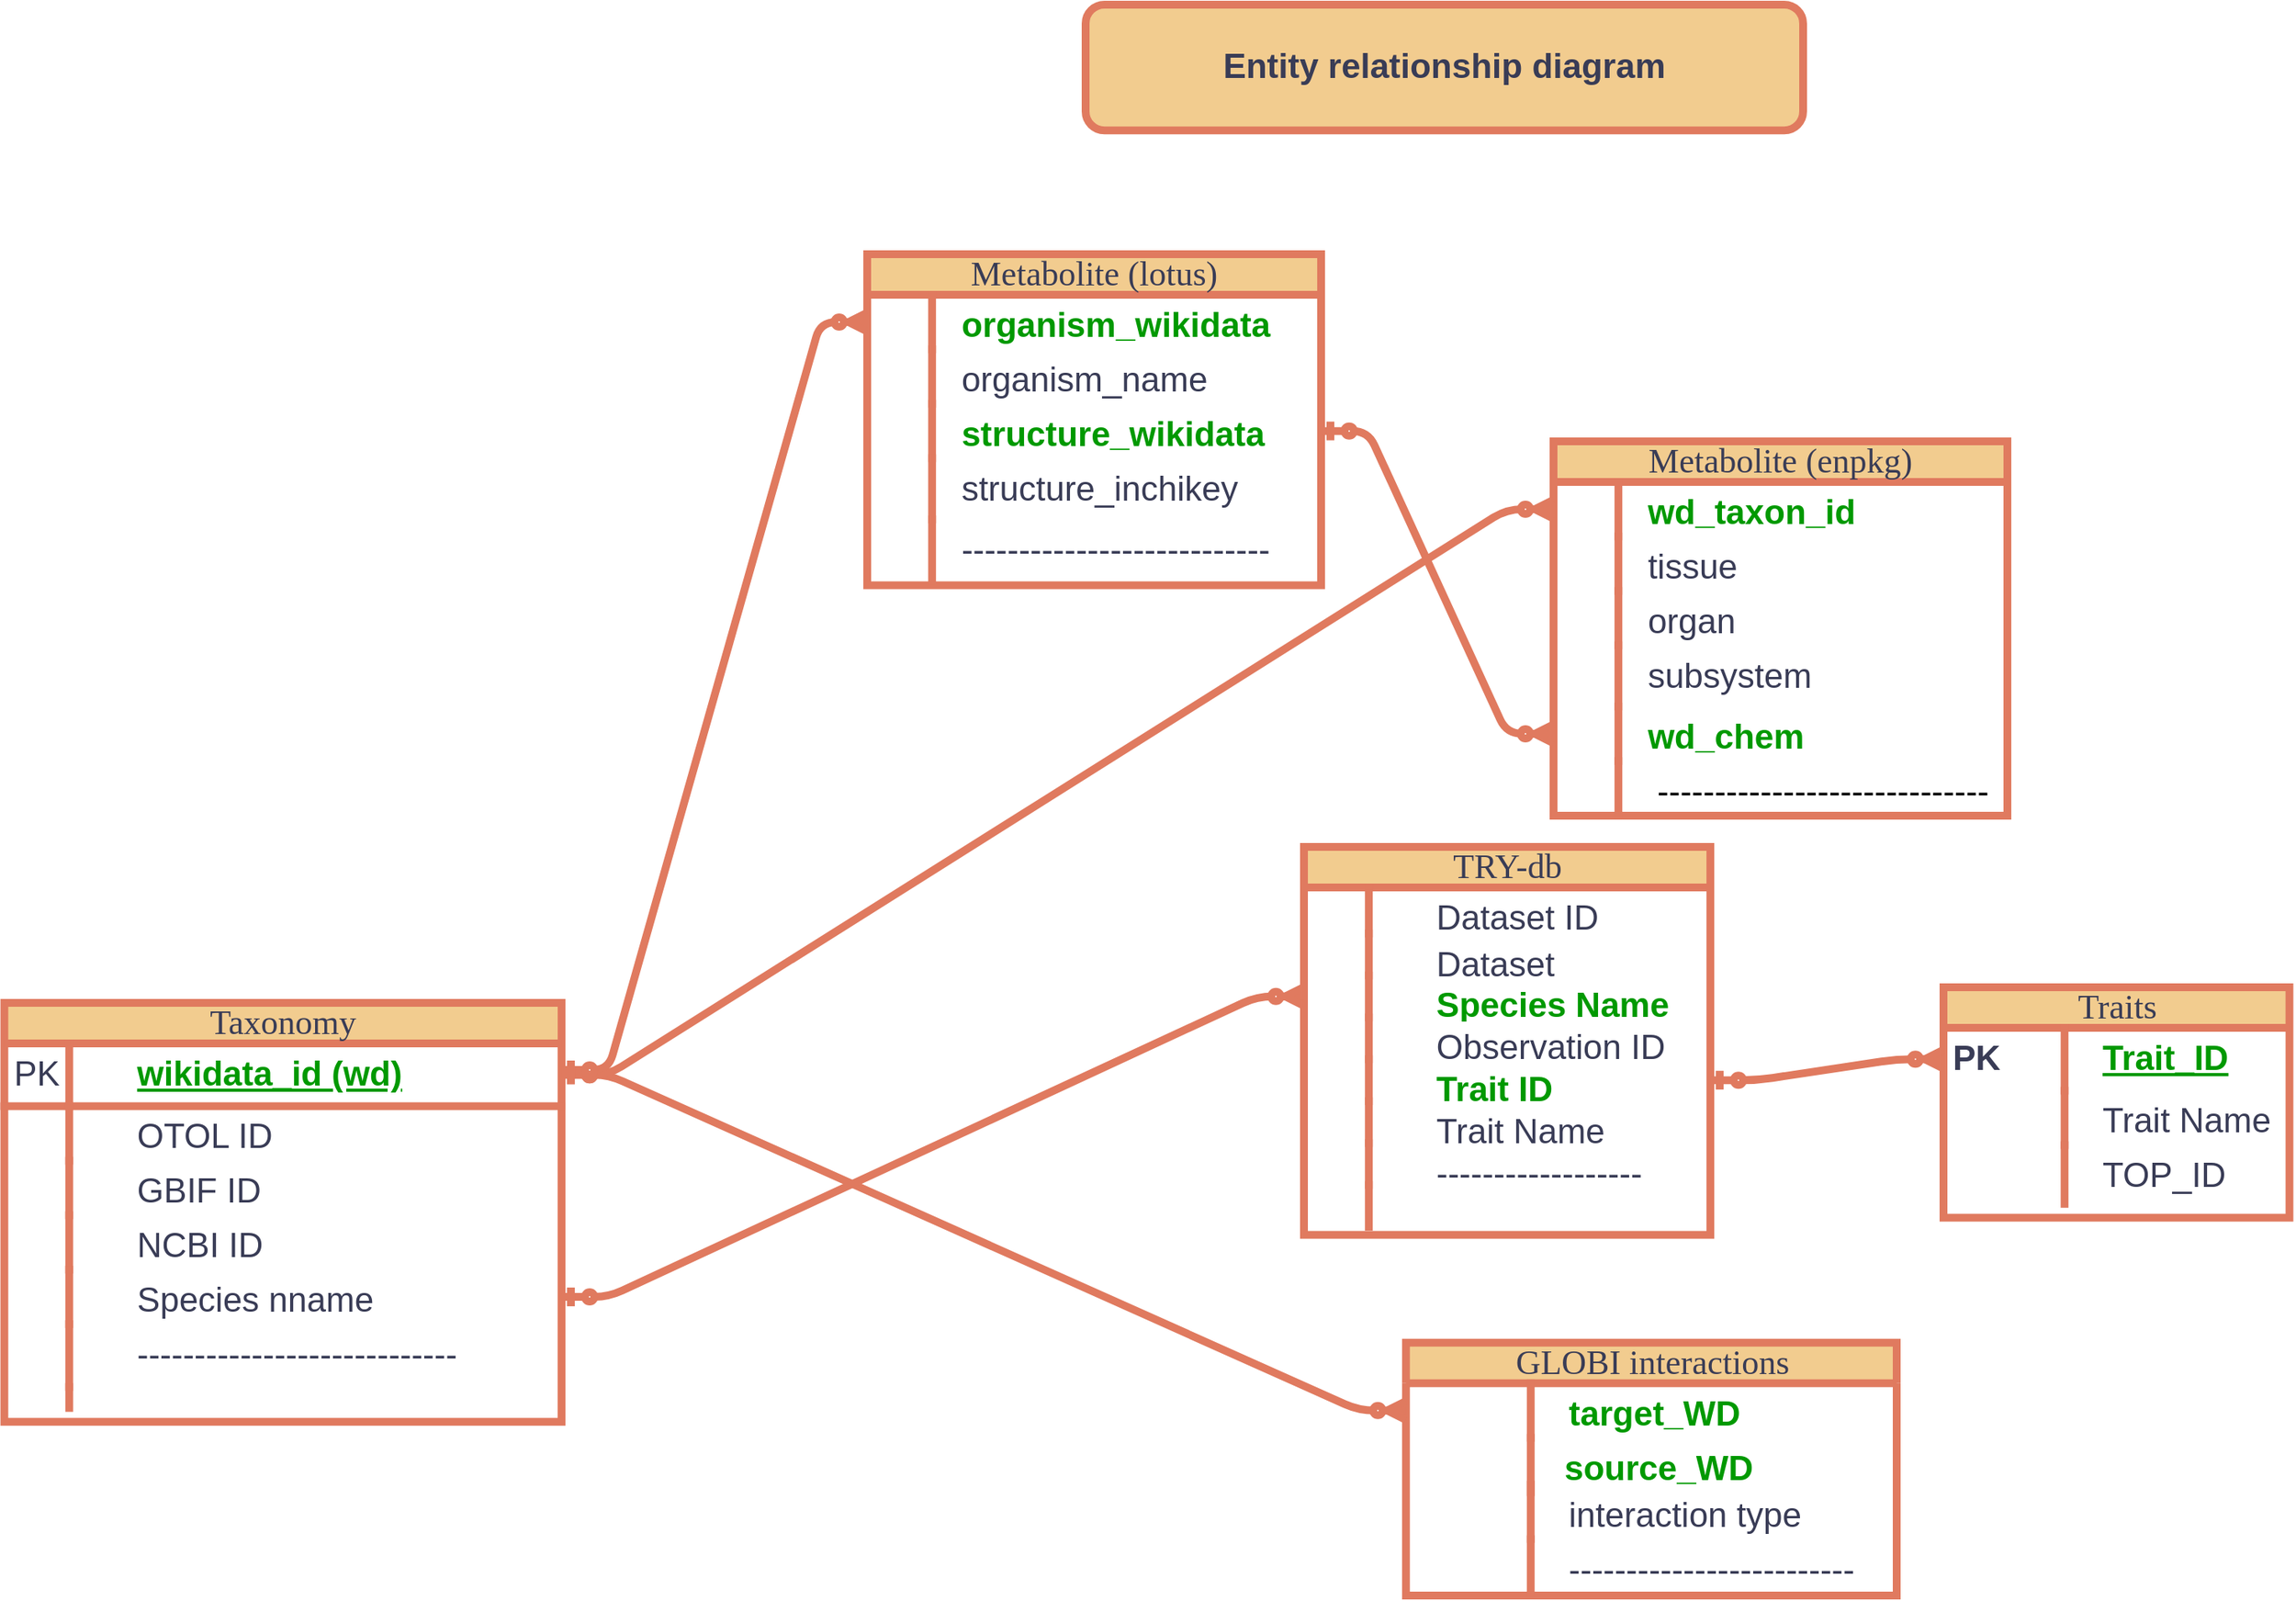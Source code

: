 <mxfile version="24.6.2" type="device">
  <diagram name="Page-1" id="e56a1550-8fbb-45ad-956c-1786394a9013">
    <mxGraphModel dx="3014" dy="1842" grid="1" gridSize="10" guides="1" tooltips="1" connect="1" arrows="1" fold="1" page="1" pageScale="1" pageWidth="1100" pageHeight="850" background="none" math="0" shadow="0">
      <root>
        <mxCell id="0" />
        <mxCell id="1" parent="0" />
        <mxCell id="2e49270ec7c68f3f-8" value="Metabolite (enpkg)" style="swimlane;html=1;fontStyle=0;childLayout=stackLayout;horizontal=1;startSize=26;fillColor=#F2CC8F;horizontalStack=0;resizeParent=1;resizeLast=0;collapsible=1;marginBottom=0;swimlaneFillColor=#ffffff;align=center;rounded=0;shadow=0;comic=0;labelBackgroundColor=none;strokeWidth=5;fontFamily=Verdana;fontSize=22;swimlaneLine=1;strokeColor=#E07A5F;fontColor=#393C56;" parent="1" vertex="1">
          <mxGeometry x="420" y="10" width="290.97" height="240" as="geometry" />
        </mxCell>
        <mxCell id="2e49270ec7c68f3f-15" value="&lt;b&gt;&amp;nbsp; &amp;nbsp; wd_taxon_id&lt;/b&gt;" style="shape=partialRectangle;top=0;left=0;right=0;bottom=0;html=1;align=left;verticalAlign=top;fillColor=none;spacingLeft=34;spacingRight=4;whiteSpace=wrap;overflow=hidden;rotatable=0;points=[[0,0.5],[1,0.5]];portConstraint=eastwest;dropTarget=0;fontSize=22;fontColor=#009900;labelBackgroundColor=none;strokeColor=#E07A5F;strokeWidth=5;" parent="2e49270ec7c68f3f-8" vertex="1">
          <mxGeometry y="26" width="290.97" height="34.925" as="geometry" />
        </mxCell>
        <mxCell id="2e49270ec7c68f3f-16" value="" style="shape=partialRectangle;top=0;left=0;bottom=0;html=1;fillColor=none;align=left;verticalAlign=top;spacingLeft=4;spacingRight=4;whiteSpace=wrap;overflow=hidden;rotatable=0;points=[];portConstraint=eastwest;part=1;fontSize=22;labelBackgroundColor=none;strokeColor=#E07A5F;fontColor=#393C56;strokeWidth=5;" parent="2e49270ec7c68f3f-15" vertex="1" connectable="0">
          <mxGeometry width="41.587" height="34.925" as="geometry" />
        </mxCell>
        <mxCell id="2e49270ec7c68f3f-11" value="&lt;div style=&quot;font-size: 22px;&quot;&gt;&amp;nbsp; &amp;nbsp; tissue&lt;/div&gt;" style="shape=partialRectangle;top=0;left=0;right=0;bottom=0;html=1;align=left;verticalAlign=top;fillColor=none;spacingLeft=34;spacingRight=4;whiteSpace=wrap;overflow=hidden;rotatable=0;points=[[0,0.5],[1,0.5]];portConstraint=eastwest;dropTarget=0;fontSize=22;labelBackgroundColor=none;strokeColor=#E07A5F;fontColor=#393C56;strokeWidth=5;" parent="2e49270ec7c68f3f-8" vertex="1">
          <mxGeometry y="60.925" width="290.97" height="34.925" as="geometry" />
        </mxCell>
        <mxCell id="2e49270ec7c68f3f-12" value="" style="shape=partialRectangle;top=0;left=0;bottom=0;html=1;fillColor=none;align=left;verticalAlign=top;spacingLeft=4;spacingRight=4;whiteSpace=wrap;overflow=hidden;rotatable=0;points=[];portConstraint=eastwest;part=1;fontSize=22;labelBackgroundColor=none;strokeColor=#E07A5F;fontColor=#393C56;strokeWidth=5;" parent="2e49270ec7c68f3f-11" vertex="1" connectable="0">
          <mxGeometry width="41.587" height="34.925" as="geometry" />
        </mxCell>
        <mxCell id="J6faeJmi4geUwKBB4xE--3" value="&amp;nbsp; &amp;nbsp; organ" style="shape=partialRectangle;top=0;left=0;right=0;bottom=0;html=1;align=left;verticalAlign=top;fillColor=none;spacingLeft=34;spacingRight=4;whiteSpace=wrap;overflow=hidden;rotatable=0;points=[[0,0.5],[1,0.5]];portConstraint=eastwest;dropTarget=0;fontSize=22;labelBackgroundColor=none;strokeColor=#E07A5F;fontColor=#393C56;strokeWidth=5;" parent="2e49270ec7c68f3f-8" vertex="1">
          <mxGeometry y="95.851" width="290.97" height="34.925" as="geometry" />
        </mxCell>
        <mxCell id="J6faeJmi4geUwKBB4xE--4" value="" style="shape=partialRectangle;top=0;left=0;bottom=0;html=1;fillColor=none;align=left;verticalAlign=top;spacingLeft=4;spacingRight=4;whiteSpace=wrap;overflow=hidden;rotatable=0;points=[];portConstraint=eastwest;part=1;fontSize=22;labelBackgroundColor=none;strokeColor=#E07A5F;fontColor=#393C56;strokeWidth=5;" parent="J6faeJmi4geUwKBB4xE--3" vertex="1" connectable="0">
          <mxGeometry width="41.587" height="34.925" as="geometry" />
        </mxCell>
        <mxCell id="2e49270ec7c68f3f-17" value="&amp;nbsp; &amp;nbsp; subsystem" style="shape=partialRectangle;top=0;left=0;right=0;bottom=0;html=1;align=left;verticalAlign=top;fillColor=none;spacingLeft=34;spacingRight=4;whiteSpace=wrap;overflow=hidden;rotatable=0;points=[[0,0.5],[1,0.5]];portConstraint=eastwest;dropTarget=0;fontSize=22;labelBackgroundColor=none;strokeColor=#E07A5F;fontColor=#393C56;strokeWidth=5;" parent="2e49270ec7c68f3f-8" vertex="1">
          <mxGeometry y="130.776" width="290.97" height="39.22" as="geometry" />
        </mxCell>
        <mxCell id="2e49270ec7c68f3f-18" value="" style="shape=partialRectangle;top=0;left=0;bottom=0;html=1;fillColor=none;align=left;verticalAlign=top;spacingLeft=4;spacingRight=4;whiteSpace=wrap;overflow=hidden;rotatable=0;points=[];portConstraint=eastwest;part=1;fontSize=22;labelBackgroundColor=none;strokeColor=#E07A5F;fontColor=#393C56;strokeWidth=5;" parent="2e49270ec7c68f3f-17" vertex="1" connectable="0">
          <mxGeometry width="41.587" height="39.22" as="geometry" />
        </mxCell>
        <mxCell id="7dVmpyyjlPbAFe6wyNoj-13" value="&lt;b&gt;&amp;nbsp; &amp;nbsp; wd_chem&lt;/b&gt;" style="shape=partialRectangle;top=0;left=0;right=0;bottom=0;html=1;align=left;verticalAlign=top;fillColor=none;spacingLeft=34;spacingRight=4;whiteSpace=wrap;overflow=hidden;rotatable=0;points=[[0,0.5],[1,0.5]];portConstraint=eastwest;dropTarget=0;fontSize=22;fontColor=#009900;labelBackgroundColor=none;strokeColor=#E07A5F;strokeWidth=5;" vertex="1" parent="2e49270ec7c68f3f-8">
          <mxGeometry y="169.996" width="290.97" height="34.925" as="geometry" />
        </mxCell>
        <mxCell id="7dVmpyyjlPbAFe6wyNoj-14" value="" style="shape=partialRectangle;top=0;left=0;bottom=0;html=1;fillColor=none;align=left;verticalAlign=top;spacingLeft=4;spacingRight=4;whiteSpace=wrap;overflow=hidden;rotatable=0;points=[];portConstraint=eastwest;part=1;fontSize=22;labelBackgroundColor=none;strokeColor=#E07A5F;fontColor=#393C56;strokeWidth=5;" vertex="1" connectable="0" parent="7dVmpyyjlPbAFe6wyNoj-13">
          <mxGeometry width="41.587" height="34.925" as="geometry" />
        </mxCell>
        <mxCell id="7dVmpyyjlPbAFe6wyNoj-15" value="&lt;font color=&quot;#000000&quot;&gt;&amp;nbsp; &amp;nbsp; &amp;nbsp;-----------------------------&lt;/font&gt;" style="shape=partialRectangle;top=0;left=0;right=0;bottom=0;html=1;align=left;verticalAlign=top;fillColor=none;spacingLeft=34;spacingRight=4;whiteSpace=wrap;overflow=hidden;rotatable=0;points=[[0,0.5],[1,0.5]];portConstraint=eastwest;dropTarget=0;fontSize=22;fontColor=#009900;labelBackgroundColor=none;strokeColor=#E07A5F;strokeWidth=5;" vertex="1" parent="2e49270ec7c68f3f-8">
          <mxGeometry y="204.921" width="290.97" height="34.925" as="geometry" />
        </mxCell>
        <mxCell id="7dVmpyyjlPbAFe6wyNoj-16" value="" style="shape=partialRectangle;top=0;left=0;bottom=0;html=1;fillColor=none;align=left;verticalAlign=top;spacingLeft=4;spacingRight=4;whiteSpace=wrap;overflow=hidden;rotatable=0;points=[];portConstraint=eastwest;part=1;fontSize=22;labelBackgroundColor=none;strokeColor=#E07A5F;fontColor=#393C56;strokeWidth=5;" vertex="1" connectable="0" parent="7dVmpyyjlPbAFe6wyNoj-15">
          <mxGeometry width="41.587" height="34.925" as="geometry" />
        </mxCell>
        <mxCell id="2e49270ec7c68f3f-30" value="TRY-db" style="swimlane;html=1;fontStyle=0;childLayout=stackLayout;horizontal=1;startSize=26;fillColor=#F2CC8F;horizontalStack=0;resizeParent=1;resizeLast=0;collapsible=1;marginBottom=0;swimlaneFillColor=#ffffff;align=center;rounded=0;shadow=0;comic=0;labelBackgroundColor=none;strokeWidth=5;fontFamily=Verdana;fontSize=22;strokeColor=#E07A5F;fontColor=#393C56;" parent="1" vertex="1">
          <mxGeometry x="260.0" y="270" width="260.55" height="248.81" as="geometry" />
        </mxCell>
        <mxCell id="2e49270ec7c68f3f-37" value="&lt;span style=&quot;white-space: pre;&quot;&gt;&#x9;&lt;/span&gt;Dataset ID&lt;span style=&quot;white-space: pre;&quot;&gt;&#x9;&lt;/span&gt;" style="shape=partialRectangle;top=0;left=0;right=0;bottom=0;html=1;align=left;verticalAlign=top;fillColor=none;spacingLeft=34;spacingRight=4;whiteSpace=wrap;overflow=hidden;rotatable=0;points=[[0,0.5],[1,0.5]];portConstraint=eastwest;dropTarget=0;fontSize=22;labelBackgroundColor=none;strokeColor=#E07A5F;fontColor=#393C56;strokeWidth=5;" parent="2e49270ec7c68f3f-30" vertex="1">
          <mxGeometry y="26" width="260.55" height="29.552" as="geometry" />
        </mxCell>
        <mxCell id="2e49270ec7c68f3f-38" value="" style="shape=partialRectangle;top=0;left=0;bottom=0;html=1;fillColor=none;align=left;verticalAlign=top;spacingLeft=4;spacingRight=4;whiteSpace=wrap;overflow=hidden;rotatable=0;points=[];portConstraint=eastwest;part=1;fontSize=22;labelBackgroundColor=none;strokeColor=#E07A5F;fontColor=#393C56;strokeWidth=5;" parent="2e49270ec7c68f3f-37" vertex="1" connectable="0">
          <mxGeometry width="41.587" height="29.552" as="geometry" />
        </mxCell>
        <mxCell id="J6faeJmi4geUwKBB4xE--9" value="&lt;span style=&quot;white-space: pre;&quot;&gt;&#x9;&lt;/span&gt;Dataset" style="shape=partialRectangle;top=0;left=0;right=0;bottom=0;html=1;align=left;verticalAlign=top;fillColor=none;spacingLeft=34;spacingRight=4;whiteSpace=wrap;overflow=hidden;rotatable=0;points=[[0,0.5],[1,0.5]];portConstraint=eastwest;dropTarget=0;fontSize=22;labelBackgroundColor=none;strokeColor=#E07A5F;fontColor=#393C56;strokeWidth=5;" parent="2e49270ec7c68f3f-30" vertex="1">
          <mxGeometry y="55.552" width="260.55" height="26.866" as="geometry" />
        </mxCell>
        <mxCell id="J6faeJmi4geUwKBB4xE--10" value="" style="shape=partialRectangle;top=0;left=0;bottom=0;html=1;fillColor=none;align=left;verticalAlign=top;spacingLeft=4;spacingRight=4;whiteSpace=wrap;overflow=hidden;rotatable=0;points=[];portConstraint=eastwest;part=1;fontSize=22;labelBackgroundColor=none;strokeColor=#E07A5F;fontColor=#393C56;strokeWidth=5;" parent="J6faeJmi4geUwKBB4xE--9" vertex="1" connectable="0">
          <mxGeometry width="41.587" height="26.866" as="geometry" />
        </mxCell>
        <mxCell id="J6faeJmi4geUwKBB4xE--15" value="&lt;span style=&quot;white-space: pre;&quot;&gt;&#x9;&lt;/span&gt;Species Name" style="shape=partialRectangle;top=0;left=0;right=0;bottom=0;html=1;align=left;verticalAlign=top;fillColor=none;spacingLeft=34;spacingRight=4;whiteSpace=wrap;overflow=hidden;rotatable=0;points=[[0,0.5],[1,0.5]];portConstraint=eastwest;dropTarget=0;fontSize=22;labelBackgroundColor=none;fontColor=#009900;fontStyle=1;strokeColor=#E07A5F;strokeWidth=5;" parent="2e49270ec7c68f3f-30" vertex="1">
          <mxGeometry y="82.418" width="260.55" height="26.866" as="geometry" />
        </mxCell>
        <mxCell id="J6faeJmi4geUwKBB4xE--16" value="" style="shape=partialRectangle;top=0;left=0;bottom=0;html=1;fillColor=none;align=left;verticalAlign=top;spacingLeft=4;spacingRight=4;whiteSpace=wrap;overflow=hidden;rotatable=0;points=[];portConstraint=eastwest;part=1;fontSize=22;labelBackgroundColor=none;strokeColor=#E07A5F;fontColor=#393C56;strokeWidth=5;" parent="J6faeJmi4geUwKBB4xE--15" vertex="1" connectable="0">
          <mxGeometry width="41.587" height="26.866" as="geometry" />
        </mxCell>
        <mxCell id="J6faeJmi4geUwKBB4xE--17" value="&lt;span style=&quot;white-space: pre;&quot;&gt;&#x9;&lt;/span&gt;Observation ID" style="shape=partialRectangle;top=0;left=0;right=0;bottom=0;html=1;align=left;verticalAlign=top;fillColor=none;spacingLeft=34;spacingRight=4;whiteSpace=wrap;overflow=hidden;rotatable=0;points=[[0,0.5],[1,0.5]];portConstraint=eastwest;dropTarget=0;fontSize=22;labelBackgroundColor=none;strokeColor=#E07A5F;fontColor=#393C56;strokeWidth=5;" parent="2e49270ec7c68f3f-30" vertex="1">
          <mxGeometry y="109.284" width="260.55" height="26.866" as="geometry" />
        </mxCell>
        <mxCell id="J6faeJmi4geUwKBB4xE--18" value="" style="shape=partialRectangle;top=0;left=0;bottom=0;html=1;fillColor=none;align=left;verticalAlign=top;spacingLeft=4;spacingRight=4;whiteSpace=wrap;overflow=hidden;rotatable=0;points=[];portConstraint=eastwest;part=1;fontSize=22;labelBackgroundColor=none;strokeColor=#E07A5F;fontColor=#393C56;strokeWidth=5;" parent="J6faeJmi4geUwKBB4xE--17" vertex="1" connectable="0">
          <mxGeometry width="41.587" height="26.866" as="geometry" />
        </mxCell>
        <mxCell id="J6faeJmi4geUwKBB4xE--21" value="&lt;b&gt;&lt;span style=&quot;white-space: pre;&quot;&gt;&#x9;&lt;/span&gt;Trait ID&lt;/b&gt;" style="shape=partialRectangle;top=0;left=0;right=0;bottom=0;html=1;align=left;verticalAlign=top;fillColor=none;spacingLeft=34;spacingRight=4;whiteSpace=wrap;overflow=hidden;rotatable=0;points=[[0,0.5],[1,0.5]];portConstraint=eastwest;dropTarget=0;fontSize=22;fontColor=#009900;labelBackgroundColor=none;strokeColor=#E07A5F;strokeWidth=5;" parent="2e49270ec7c68f3f-30" vertex="1">
          <mxGeometry y="136.149" width="260.55" height="26.866" as="geometry" />
        </mxCell>
        <mxCell id="J6faeJmi4geUwKBB4xE--22" value="" style="shape=partialRectangle;top=0;left=0;bottom=0;html=1;fillColor=none;align=left;verticalAlign=top;spacingLeft=4;spacingRight=4;whiteSpace=wrap;overflow=hidden;rotatable=0;points=[];portConstraint=eastwest;part=1;fontSize=22;labelBackgroundColor=none;strokeColor=#E07A5F;fontColor=#393C56;strokeWidth=5;" parent="J6faeJmi4geUwKBB4xE--21" vertex="1" connectable="0">
          <mxGeometry width="41.587" height="26.866" as="geometry" />
        </mxCell>
        <mxCell id="J6faeJmi4geUwKBB4xE--23" value="&lt;span style=&quot;white-space: pre;&quot;&gt;&#x9;&lt;/span&gt;Trait Name" style="shape=partialRectangle;top=0;left=0;right=0;bottom=0;html=1;align=left;verticalAlign=top;fillColor=none;spacingLeft=34;spacingRight=4;whiteSpace=wrap;overflow=hidden;rotatable=0;points=[[0,0.5],[1,0.5]];portConstraint=eastwest;dropTarget=0;fontSize=22;labelBackgroundColor=none;strokeColor=#E07A5F;fontColor=#393C56;strokeWidth=5;" parent="2e49270ec7c68f3f-30" vertex="1">
          <mxGeometry y="163.015" width="260.55" height="26.866" as="geometry" />
        </mxCell>
        <mxCell id="J6faeJmi4geUwKBB4xE--24" value="" style="shape=partialRectangle;top=0;left=0;bottom=0;html=1;fillColor=none;align=left;verticalAlign=top;spacingLeft=4;spacingRight=4;whiteSpace=wrap;overflow=hidden;rotatable=0;points=[];portConstraint=eastwest;part=1;fontSize=22;labelBackgroundColor=none;strokeColor=#E07A5F;fontColor=#393C56;strokeWidth=5;" parent="J6faeJmi4geUwKBB4xE--23" vertex="1" connectable="0">
          <mxGeometry width="41.587" height="26.866" as="geometry" />
        </mxCell>
        <mxCell id="Jm1xdLrDGQH7qsBPzhOf-3" value="&lt;span style=&quot;white-space: pre;&quot;&gt;&#x9;&lt;/span&gt;------------------" style="shape=partialRectangle;top=0;left=0;right=0;bottom=0;html=1;align=left;verticalAlign=top;fillColor=none;spacingLeft=34;spacingRight=4;whiteSpace=wrap;overflow=hidden;rotatable=0;points=[[0,0.5],[1,0.5]];portConstraint=eastwest;dropTarget=0;fontSize=22;labelBackgroundColor=none;strokeColor=#E07A5F;fontColor=#393C56;strokeWidth=5;" parent="2e49270ec7c68f3f-30" vertex="1">
          <mxGeometry y="189.881" width="260.55" height="26.866" as="geometry" />
        </mxCell>
        <mxCell id="Jm1xdLrDGQH7qsBPzhOf-4" value="" style="shape=partialRectangle;top=0;left=0;bottom=0;html=1;fillColor=none;align=left;verticalAlign=top;spacingLeft=4;spacingRight=4;whiteSpace=wrap;overflow=hidden;rotatable=0;points=[];portConstraint=eastwest;part=1;fontSize=22;labelBackgroundColor=none;strokeColor=#E07A5F;fontColor=#393C56;strokeWidth=5;" parent="Jm1xdLrDGQH7qsBPzhOf-3" vertex="1" connectable="0">
          <mxGeometry width="41.587" height="26.866" as="geometry" />
        </mxCell>
        <mxCell id="J6faeJmi4geUwKBB4xE--25" value="" style="shape=partialRectangle;top=0;left=0;right=0;bottom=0;html=1;align=left;verticalAlign=top;fillColor=none;spacingLeft=34;spacingRight=4;whiteSpace=wrap;overflow=hidden;rotatable=0;points=[[0,0.5],[1,0.5]];portConstraint=eastwest;dropTarget=0;fontSize=22;labelBackgroundColor=none;strokeColor=#E07A5F;fontColor=#393C56;strokeWidth=5;" parent="2e49270ec7c68f3f-30" vertex="1">
          <mxGeometry y="216.746" width="260.55" height="26.866" as="geometry" />
        </mxCell>
        <mxCell id="J6faeJmi4geUwKBB4xE--26" value="" style="shape=partialRectangle;top=0;left=0;bottom=0;html=1;fillColor=none;align=left;verticalAlign=top;spacingLeft=4;spacingRight=4;whiteSpace=wrap;overflow=hidden;rotatable=0;points=[];portConstraint=eastwest;part=1;fontSize=22;labelBackgroundColor=none;strokeColor=#E07A5F;fontColor=#393C56;strokeWidth=5;" parent="J6faeJmi4geUwKBB4xE--25" vertex="1" connectable="0">
          <mxGeometry width="41.587" height="26.866" as="geometry" />
        </mxCell>
        <mxCell id="2e49270ec7c68f3f-41" value="Traits" style="swimlane;html=1;fontStyle=0;childLayout=stackLayout;horizontal=1;startSize=26;fillColor=#F2CC8F;horizontalStack=0;resizeParent=1;resizeLast=0;collapsible=1;marginBottom=0;swimlaneFillColor=#ffffff;align=center;rounded=0;shadow=0;comic=0;labelBackgroundColor=none;strokeWidth=5;fontFamily=Verdana;fontSize=22;strokeColor=#E07A5F;fontColor=#393C56;" parent="1" vertex="1">
          <mxGeometry x="670.002" y="359.998" width="221.795" height="147.761" as="geometry" />
        </mxCell>
        <mxCell id="2e49270ec7c68f3f-42" value="&lt;blockquote style=&quot;margin: 0 0 0 40px; border: none; padding: 0px;&quot;&gt;Trait_ID&lt;/blockquote&gt;" style="shape=partialRectangle;top=0;left=0;right=0;bottom=0;html=1;align=left;verticalAlign=middle;fillColor=none;spacingLeft=60;spacingRight=4;whiteSpace=wrap;overflow=hidden;rotatable=0;points=[[0,0.5],[1,0.5]];portConstraint=eastwest;dropTarget=0;fontStyle=5;fontSize=22;fontColor=#009900;labelBackgroundColor=none;strokeColor=#E07A5F;strokeWidth=5;" parent="2e49270ec7c68f3f-41" vertex="1">
          <mxGeometry y="26" width="221.795" height="40.299" as="geometry" />
        </mxCell>
        <mxCell id="2e49270ec7c68f3f-43" value="PK" style="shape=partialRectangle;fontStyle=1;top=0;left=0;bottom=0;html=1;fillColor=none;align=left;verticalAlign=middle;spacingLeft=4;spacingRight=4;whiteSpace=wrap;overflow=hidden;rotatable=0;points=[];portConstraint=eastwest;part=1;fontSize=22;labelBackgroundColor=none;strokeColor=#E07A5F;fontColor=#393C56;strokeWidth=5;" parent="2e49270ec7c68f3f-42" vertex="1" connectable="0">
          <mxGeometry width="77.628" height="40.299" as="geometry" />
        </mxCell>
        <mxCell id="J6faeJmi4geUwKBB4xE--59" value="&lt;blockquote style=&quot;margin: 0 0 0 40px; border: none; padding: 0px;&quot;&gt;Trait Name&lt;/blockquote&gt;" style="shape=partialRectangle;top=0;left=0;right=0;bottom=0;html=1;align=left;verticalAlign=top;fillColor=none;spacingLeft=60;spacingRight=4;whiteSpace=wrap;overflow=hidden;rotatable=0;points=[[0,0.5],[1,0.5]];portConstraint=eastwest;dropTarget=0;fontSize=22;labelBackgroundColor=none;strokeColor=#E07A5F;fontColor=#393C56;strokeWidth=5;" parent="2e49270ec7c68f3f-41" vertex="1">
          <mxGeometry y="66.299" width="221.795" height="34.925" as="geometry" />
        </mxCell>
        <mxCell id="J6faeJmi4geUwKBB4xE--60" value="" style="shape=partialRectangle;top=0;left=0;bottom=0;html=1;fillColor=none;align=left;verticalAlign=top;spacingLeft=4;spacingRight=4;whiteSpace=wrap;overflow=hidden;rotatable=0;points=[];portConstraint=eastwest;part=1;fontSize=22;labelBackgroundColor=none;strokeColor=#E07A5F;fontColor=#393C56;strokeWidth=5;" parent="J6faeJmi4geUwKBB4xE--59" vertex="1" connectable="0">
          <mxGeometry width="77.628" height="34.925" as="geometry" />
        </mxCell>
        <mxCell id="2e49270ec7c68f3f-46" value="&lt;blockquote style=&quot;margin: 0 0 0 40px; border: none; padding: 0px;&quot;&gt;TOP_ID&lt;/blockquote&gt;" style="shape=partialRectangle;top=0;left=0;right=0;bottom=0;html=1;align=left;verticalAlign=top;fillColor=none;spacingLeft=60;spacingRight=4;whiteSpace=wrap;overflow=hidden;rotatable=0;points=[[0,0.5],[1,0.5]];portConstraint=eastwest;dropTarget=0;fontSize=22;labelBackgroundColor=none;strokeColor=#E07A5F;fontColor=#393C56;strokeWidth=5;" parent="2e49270ec7c68f3f-41" vertex="1">
          <mxGeometry y="101.224" width="221.795" height="37.612" as="geometry" />
        </mxCell>
        <mxCell id="2e49270ec7c68f3f-47" value="" style="shape=partialRectangle;top=0;left=0;bottom=0;html=1;fillColor=none;align=left;verticalAlign=top;spacingLeft=4;spacingRight=4;whiteSpace=wrap;overflow=hidden;rotatable=0;points=[];portConstraint=eastwest;part=1;fontSize=22;labelBackgroundColor=none;strokeColor=#E07A5F;fontColor=#393C56;strokeWidth=5;" parent="2e49270ec7c68f3f-46" vertex="1" connectable="0">
          <mxGeometry width="77.628" height="37.612" as="geometry" />
        </mxCell>
        <mxCell id="2e49270ec7c68f3f-63" value="" style="edgeStyle=entityRelationEdgeStyle;html=1;endArrow=ERzeroToMany;startArrow=ERzeroToOne;labelBackgroundColor=none;fontFamily=Verdana;fontSize=22;entryX=0;entryY=0.5;strokeColor=#E07A5F;fontColor=default;strokeWidth=5;" parent="1" source="J6faeJmi4geUwKBB4xE--21" target="2e49270ec7c68f3f-42" edge="1">
          <mxGeometry width="100" height="100" relative="1" as="geometry">
            <mxPoint x="838.277" y="641.642" as="sourcePoint" />
            <mxPoint x="1129.383" y="708.806" as="targetPoint" />
          </mxGeometry>
        </mxCell>
        <mxCell id="2e49270ec7c68f3f-64" value="GLOBI interactions" style="swimlane;html=1;fontStyle=0;childLayout=stackLayout;horizontal=1;startSize=26;fillColor=#F2CC8F;horizontalStack=0;resizeParent=1;resizeLast=0;collapsible=1;marginBottom=0;swimlaneFillColor=#ffffff;align=center;rounded=0;shadow=0;comic=0;labelBackgroundColor=none;strokeWidth=5;fontFamily=Verdana;fontSize=22;strokeColor=#E07A5F;fontColor=#393C56;" parent="1" vertex="1">
          <mxGeometry x="325.38" y="587.91" width="314.62" height="162.09" as="geometry" />
        </mxCell>
        <mxCell id="J6faeJmi4geUwKBB4xE--109" value="&amp;nbsp; &amp;nbsp; &amp;nbsp; &amp;nbsp;target_WD" style="shape=partialRectangle;top=0;left=0;right=0;bottom=0;html=1;align=left;verticalAlign=top;fillColor=none;spacingLeft=60;spacingRight=4;whiteSpace=wrap;overflow=hidden;rotatable=0;points=[[0,0.5],[1,0.5]];portConstraint=eastwest;dropTarget=0;fontSize=22;fontColor=#009900;fontStyle=1;labelBackgroundColor=none;strokeColor=#E07A5F;strokeWidth=5;" parent="2e49270ec7c68f3f-64" vertex="1">
          <mxGeometry y="26" width="314.62" height="34.93" as="geometry" />
        </mxCell>
        <mxCell id="J6faeJmi4geUwKBB4xE--110" value="" style="shape=partialRectangle;top=0;left=0;bottom=0;html=1;fillColor=none;align=left;verticalAlign=top;spacingLeft=4;spacingRight=4;whiteSpace=wrap;overflow=hidden;rotatable=0;points=[];portConstraint=eastwest;part=1;fontSize=22;labelBackgroundColor=none;strokeColor=#E07A5F;fontColor=#393C56;strokeWidth=5;" parent="J6faeJmi4geUwKBB4xE--109" vertex="1" connectable="0">
          <mxGeometry width="80" height="34.93" as="geometry" />
        </mxCell>
        <mxCell id="J6faeJmi4geUwKBB4xE--111" value="&lt;blockquote style=&quot;margin: 0 0 0 40px; border: none; padding: 0px;&quot;&gt;source_WD&lt;/blockquote&gt;" style="shape=partialRectangle;top=0;left=0;right=0;bottom=0;html=1;align=left;verticalAlign=top;fillColor=none;spacingLeft=60;spacingRight=4;whiteSpace=wrap;overflow=hidden;rotatable=0;points=[[0,0.5],[1,0.5]];portConstraint=eastwest;dropTarget=0;fontSize=22;fontColor=#009900;fontStyle=1;labelBackgroundColor=none;strokeColor=#E07A5F;strokeWidth=5;" parent="2e49270ec7c68f3f-64" vertex="1">
          <mxGeometry y="60.93" width="314.62" height="34.93" as="geometry" />
        </mxCell>
        <mxCell id="J6faeJmi4geUwKBB4xE--112" value="" style="shape=partialRectangle;top=0;left=0;bottom=0;html=1;fillColor=none;align=left;verticalAlign=top;spacingLeft=4;spacingRight=4;whiteSpace=wrap;overflow=hidden;rotatable=0;points=[];portConstraint=eastwest;part=1;fontSize=22;labelBackgroundColor=none;strokeColor=#E07A5F;fontColor=#393C56;strokeWidth=5;" parent="J6faeJmi4geUwKBB4xE--111" vertex="1" connectable="0">
          <mxGeometry width="80" height="34.93" as="geometry" />
        </mxCell>
        <mxCell id="2e49270ec7c68f3f-78" value="" style="edgeStyle=entityRelationEdgeStyle;html=1;endArrow=ERzeroToMany;startArrow=ERzeroToOne;labelBackgroundColor=none;fontFamily=Verdana;fontSize=22;entryX=0;entryY=0.5;entryDx=0;entryDy=0;strokeColor=#E07A5F;fontColor=default;strokeWidth=5;" parent="1" source="2e49270ec7c68f3f-81" target="J6faeJmi4geUwKBB4xE--109" edge="1">
          <mxGeometry width="100" height="100" relative="1" as="geometry">
            <mxPoint x="89.72" y="585.224" as="sourcePoint" />
            <mxPoint x="1046.21" y="786.716" as="targetPoint" />
          </mxGeometry>
        </mxCell>
        <mxCell id="2e49270ec7c68f3f-80" value="Taxonomy" style="swimlane;html=1;fontStyle=0;childLayout=stackLayout;horizontal=1;startSize=26;fillColor=#F2CC8F;horizontalStack=0;resizeParent=1;resizeLast=0;collapsible=1;marginBottom=0;swimlaneFillColor=#ffffff;align=center;rounded=0;shadow=0;comic=0;labelBackgroundColor=none;strokeWidth=5;fontFamily=Verdana;fontSize=22;strokeColor=#E07A5F;fontColor=#393C56;" parent="1" vertex="1">
          <mxGeometry x="-573.21" y="370.0" width="357.24" height="268.66" as="geometry" />
        </mxCell>
        <mxCell id="2e49270ec7c68f3f-81" value="&lt;span style=&quot;white-space: pre;&quot;&gt;&#x9;&lt;/span&gt;wikidata_id (wd)" style="shape=partialRectangle;top=0;left=0;right=0;bottom=1;html=1;align=left;verticalAlign=middle;fillColor=none;spacingLeft=34;spacingRight=4;whiteSpace=wrap;overflow=hidden;rotatable=0;points=[[0,0.5],[1,0.5]];portConstraint=eastwest;dropTarget=0;fontStyle=5;fontSize=22;fontColor=#009900;labelBackgroundColor=none;strokeColor=#E07A5F;strokeWidth=5;" parent="2e49270ec7c68f3f-80" vertex="1">
          <mxGeometry y="26" width="357.24" height="40.299" as="geometry" />
        </mxCell>
        <mxCell id="2e49270ec7c68f3f-82" value="PK" style="shape=partialRectangle;top=0;left=0;bottom=0;html=1;fillColor=none;align=left;verticalAlign=middle;spacingLeft=4;spacingRight=4;whiteSpace=wrap;overflow=hidden;rotatable=0;points=[];portConstraint=eastwest;part=1;fontSize=22;labelBackgroundColor=none;strokeColor=#E07A5F;fontColor=#393C56;strokeWidth=5;" parent="2e49270ec7c68f3f-81" vertex="1" connectable="0">
          <mxGeometry width="41.587" height="40.299" as="geometry" />
        </mxCell>
        <mxCell id="2e49270ec7c68f3f-83" value="&lt;span style=&quot;white-space: pre;&quot;&gt;&#x9;&lt;/span&gt;OTOL ID" style="shape=partialRectangle;top=0;left=0;right=0;bottom=0;html=1;align=left;verticalAlign=top;fillColor=none;spacingLeft=34;spacingRight=4;whiteSpace=wrap;overflow=hidden;rotatable=0;points=[[0,0.5],[1,0.5]];portConstraint=eastwest;dropTarget=0;fontSize=22;labelBackgroundColor=none;strokeColor=#E07A5F;fontColor=#393C56;strokeWidth=5;" parent="2e49270ec7c68f3f-80" vertex="1">
          <mxGeometry y="66.299" width="357.24" height="34.925" as="geometry" />
        </mxCell>
        <mxCell id="2e49270ec7c68f3f-84" value="" style="shape=partialRectangle;top=0;left=0;bottom=0;html=1;fillColor=none;align=left;verticalAlign=top;spacingLeft=4;spacingRight=4;whiteSpace=wrap;overflow=hidden;rotatable=0;points=[];portConstraint=eastwest;part=1;fontSize=22;labelBackgroundColor=none;strokeColor=#E07A5F;fontColor=#393C56;strokeWidth=5;" parent="2e49270ec7c68f3f-83" vertex="1" connectable="0">
          <mxGeometry width="41.587" height="34.925" as="geometry" />
        </mxCell>
        <mxCell id="2e49270ec7c68f3f-85" value="&lt;span style=&quot;white-space: pre;&quot;&gt;&#x9;&lt;/span&gt;GBIF ID" style="shape=partialRectangle;top=0;left=0;right=0;bottom=0;html=1;align=left;verticalAlign=top;fillColor=none;spacingLeft=34;spacingRight=4;whiteSpace=wrap;overflow=hidden;rotatable=0;points=[[0,0.5],[1,0.5]];portConstraint=eastwest;dropTarget=0;fontSize=22;labelBackgroundColor=none;strokeColor=#E07A5F;fontColor=#393C56;strokeWidth=5;" parent="2e49270ec7c68f3f-80" vertex="1">
          <mxGeometry y="101.224" width="357.24" height="34.925" as="geometry" />
        </mxCell>
        <mxCell id="2e49270ec7c68f3f-86" value="" style="shape=partialRectangle;top=0;left=0;bottom=0;html=1;fillColor=none;align=left;verticalAlign=top;spacingLeft=4;spacingRight=4;whiteSpace=wrap;overflow=hidden;rotatable=0;points=[];portConstraint=eastwest;part=1;fontSize=22;labelBackgroundColor=none;strokeColor=#E07A5F;fontColor=#393C56;strokeWidth=5;" parent="2e49270ec7c68f3f-85" vertex="1" connectable="0">
          <mxGeometry width="41.587" height="34.925" as="geometry" />
        </mxCell>
        <mxCell id="J6faeJmi4geUwKBB4xE--61" value="&lt;span style=&quot;white-space: pre;&quot;&gt;&#x9;&lt;/span&gt;NCBI ID" style="shape=partialRectangle;top=0;left=0;right=0;bottom=0;html=1;align=left;verticalAlign=top;fillColor=none;spacingLeft=34;spacingRight=4;whiteSpace=wrap;overflow=hidden;rotatable=0;points=[[0,0.5],[1,0.5]];portConstraint=eastwest;dropTarget=0;fontSize=22;labelBackgroundColor=none;strokeColor=#E07A5F;fontColor=#393C56;strokeWidth=5;" parent="2e49270ec7c68f3f-80" vertex="1">
          <mxGeometry y="136.149" width="357.24" height="34.925" as="geometry" />
        </mxCell>
        <mxCell id="J6faeJmi4geUwKBB4xE--62" value="" style="shape=partialRectangle;top=0;left=0;bottom=0;html=1;fillColor=none;align=left;verticalAlign=top;spacingLeft=4;spacingRight=4;whiteSpace=wrap;overflow=hidden;rotatable=0;points=[];portConstraint=eastwest;part=1;fontSize=22;labelBackgroundColor=none;strokeColor=#E07A5F;fontColor=#393C56;strokeWidth=5;" parent="J6faeJmi4geUwKBB4xE--61" vertex="1" connectable="0">
          <mxGeometry width="41.587" height="34.925" as="geometry" />
        </mxCell>
        <mxCell id="2e49270ec7c68f3f-87" value="&lt;span style=&quot;white-space: pre;&quot;&gt;&#x9;&lt;/span&gt;Species nname" style="shape=partialRectangle;top=0;left=0;right=0;bottom=0;html=1;align=left;verticalAlign=top;fillColor=none;spacingLeft=34;spacingRight=4;whiteSpace=wrap;overflow=hidden;rotatable=0;points=[[0,0.5],[1,0.5]];portConstraint=eastwest;dropTarget=0;fontSize=22;labelBackgroundColor=none;strokeColor=#E07A5F;fontColor=#393C56;strokeWidth=5;" parent="2e49270ec7c68f3f-80" vertex="1">
          <mxGeometry y="171.075" width="357.24" height="34.925" as="geometry" />
        </mxCell>
        <mxCell id="2e49270ec7c68f3f-88" value="" style="shape=partialRectangle;top=0;left=0;bottom=0;html=1;fillColor=none;align=left;verticalAlign=top;spacingLeft=4;spacingRight=4;whiteSpace=wrap;overflow=hidden;rotatable=0;points=[];portConstraint=eastwest;part=1;fontSize=22;labelBackgroundColor=none;strokeColor=#E07A5F;fontColor=#393C56;strokeWidth=5;" parent="2e49270ec7c68f3f-87" vertex="1" connectable="0">
          <mxGeometry width="41.587" height="34.925" as="geometry" />
        </mxCell>
        <mxCell id="J6faeJmi4geUwKBB4xE--63" value="&lt;span style=&quot;white-space: pre;&quot;&gt;&#x9;&lt;/span&gt;----------------------------" style="shape=partialRectangle;top=0;left=0;right=0;bottom=0;html=1;align=left;verticalAlign=top;fillColor=none;spacingLeft=34;spacingRight=4;whiteSpace=wrap;overflow=hidden;rotatable=0;points=[[0,0.5],[1,0.5]];portConstraint=eastwest;dropTarget=0;fontSize=22;labelBackgroundColor=none;strokeColor=#E07A5F;fontColor=#393C56;strokeWidth=5;" parent="2e49270ec7c68f3f-80" vertex="1">
          <mxGeometry y="206" width="357.24" height="40.299" as="geometry" />
        </mxCell>
        <mxCell id="J6faeJmi4geUwKBB4xE--64" value="" style="shape=partialRectangle;top=0;left=0;bottom=0;html=1;fillColor=none;align=left;verticalAlign=top;spacingLeft=4;spacingRight=4;whiteSpace=wrap;overflow=hidden;rotatable=0;points=[];portConstraint=eastwest;part=1;fontSize=22;labelBackgroundColor=none;strokeColor=#E07A5F;fontColor=#393C56;strokeWidth=5;" parent="J6faeJmi4geUwKBB4xE--63" vertex="1" connectable="0">
          <mxGeometry width="41.587" height="40.299" as="geometry" />
        </mxCell>
        <mxCell id="2e49270ec7c68f3f-89" value="-----&lt;div style=&quot;font-size: 22px;&quot;&gt;-----&lt;/div&gt;" style="shape=partialRectangle;top=0;left=0;right=0;bottom=0;html=1;align=left;verticalAlign=top;fillColor=none;spacingLeft=34;spacingRight=4;whiteSpace=wrap;overflow=hidden;rotatable=0;points=[[0,0.5],[1,0.5]];portConstraint=eastwest;dropTarget=0;fontSize=22;labelBackgroundColor=none;strokeColor=#E07A5F;fontColor=#393C56;strokeWidth=5;" parent="2e49270ec7c68f3f-80" vertex="1">
          <mxGeometry y="246.299" width="357.24" height="13.433" as="geometry" />
        </mxCell>
        <mxCell id="2e49270ec7c68f3f-90" value="" style="shape=partialRectangle;top=0;left=0;bottom=0;html=1;fillColor=none;align=left;verticalAlign=top;spacingLeft=4;spacingRight=4;whiteSpace=wrap;overflow=hidden;rotatable=0;points=[];portConstraint=eastwest;part=1;fontSize=22;labelBackgroundColor=none;strokeColor=#E07A5F;fontColor=#393C56;strokeWidth=5;" parent="2e49270ec7c68f3f-89" vertex="1" connectable="0">
          <mxGeometry width="41.587" height="13.433" as="geometry" />
        </mxCell>
        <mxCell id="J6faeJmi4geUwKBB4xE--104" value="" style="edgeStyle=entityRelationEdgeStyle;html=1;endArrow=ERzeroToMany;startArrow=ERzeroToOne;labelBackgroundColor=none;fontFamily=Verdana;fontSize=22;exitX=1;exitY=0.5;exitDx=0;exitDy=0;strokeColor=#E07A5F;fontColor=default;strokeWidth=5;" parent="1" source="2e49270ec7c68f3f-81" target="2e49270ec7c68f3f-15" edge="1">
          <mxGeometry width="100" height="100" relative="1" as="geometry">
            <mxPoint x="77.244" y="504.613" as="sourcePoint" />
            <mxPoint x="163.245" y="171.495" as="targetPoint" />
            <Array as="points">
              <mxPoint x="75.857" y="587.91" />
              <mxPoint x="75.857" y="587.91" />
              <mxPoint x="89.72" y="422.673" />
              <mxPoint x="75.857" y="409.24" />
              <mxPoint x="89.72" y="422.673" />
              <mxPoint x="103.582" y="234.613" />
            </Array>
          </mxGeometry>
        </mxCell>
        <mxCell id="J6faeJmi4geUwKBB4xE--107" value="" style="edgeStyle=entityRelationEdgeStyle;html=1;endArrow=ERzeroToMany;startArrow=ERzeroToOne;labelBackgroundColor=none;fontFamily=Verdana;fontSize=22;strokeColor=#E07A5F;fontColor=default;strokeWidth=5;" parent="1" source="2e49270ec7c68f3f-87" edge="1" target="J6faeJmi4geUwKBB4xE--15">
          <mxGeometry width="100" height="100" relative="1" as="geometry">
            <mxPoint x="77.24" y="713.837" as="sourcePoint" />
            <mxPoint x="519.447" y="235.74" as="targetPoint" />
          </mxGeometry>
        </mxCell>
        <mxCell id="MceywqOn9O_WN-ksbPIa-2" value="&lt;font style=&quot;font-size: 22px;&quot;&gt;Entity relationship diagram&lt;/font&gt;" style="rounded=1;whiteSpace=wrap;html=1;fontStyle=1;fontSize=22;labelBackgroundColor=none;fillColor=#F2CC8F;strokeColor=#E07A5F;fontColor=#393C56;strokeWidth=5;" parent="1" vertex="1">
          <mxGeometry x="120" y="-270" width="460" height="80.6" as="geometry" />
        </mxCell>
        <mxCell id="Jm1xdLrDGQH7qsBPzhOf-11" value="&amp;nbsp; &amp;nbsp; &amp;nbsp; &amp;nbsp;interaction type" style="shape=partialRectangle;top=0;left=0;right=0;bottom=0;html=1;align=left;verticalAlign=top;fillColor=none;spacingLeft=60;spacingRight=4;whiteSpace=wrap;overflow=hidden;rotatable=0;points=[[0,0.5],[1,0.5]];portConstraint=eastwest;dropTarget=0;fontSize=22;labelBackgroundColor=none;strokeColor=#E07A5F;fontColor=#393C56;strokeWidth=5;" parent="1" vertex="1">
          <mxGeometry x="325.377" y="678.84" width="415.865" height="34.93" as="geometry" />
        </mxCell>
        <mxCell id="Jm1xdLrDGQH7qsBPzhOf-12" value="" style="shape=partialRectangle;top=0;left=0;bottom=0;html=1;fillColor=none;align=left;verticalAlign=top;spacingLeft=4;spacingRight=4;whiteSpace=wrap;overflow=hidden;rotatable=0;points=[];portConstraint=eastwest;part=1;fontSize=22;labelBackgroundColor=none;strokeColor=#E07A5F;fontColor=#393C56;strokeWidth=5;" parent="Jm1xdLrDGQH7qsBPzhOf-11" vertex="1" connectable="0">
          <mxGeometry width="80" height="34.93" as="geometry" />
        </mxCell>
        <mxCell id="Jm1xdLrDGQH7qsBPzhOf-13" value="&amp;nbsp; &amp;nbsp; &amp;nbsp; &amp;nbsp;-------------------------" style="shape=partialRectangle;top=0;left=0;right=0;bottom=0;html=1;align=left;verticalAlign=top;fillColor=none;spacingLeft=60;spacingRight=4;whiteSpace=wrap;overflow=hidden;rotatable=0;points=[[0,0.5],[1,0.5]];portConstraint=eastwest;dropTarget=0;fontSize=22;labelBackgroundColor=none;strokeColor=#E07A5F;fontColor=#393C56;strokeWidth=5;" parent="1" vertex="1">
          <mxGeometry x="325.377" y="713.84" width="415.865" height="34.93" as="geometry" />
        </mxCell>
        <mxCell id="Jm1xdLrDGQH7qsBPzhOf-14" value="" style="shape=partialRectangle;top=0;left=0;bottom=0;html=1;fillColor=none;align=left;verticalAlign=top;spacingLeft=4;spacingRight=4;whiteSpace=wrap;overflow=hidden;rotatable=0;points=[];portConstraint=eastwest;part=1;fontSize=22;labelBackgroundColor=none;strokeColor=#E07A5F;fontColor=#393C56;strokeWidth=5;" parent="Jm1xdLrDGQH7qsBPzhOf-13" vertex="1" connectable="0">
          <mxGeometry width="80" height="34.93" as="geometry" />
        </mxCell>
        <mxCell id="7dVmpyyjlPbAFe6wyNoj-2" value="Metabolite (lotus)" style="swimlane;html=1;fontStyle=0;childLayout=stackLayout;horizontal=1;startSize=26;fillColor=#F2CC8F;horizontalStack=0;resizeParent=1;resizeLast=0;collapsible=1;marginBottom=0;swimlaneFillColor=#ffffff;align=center;rounded=0;shadow=0;comic=0;labelBackgroundColor=none;strokeWidth=5;fontFamily=Verdana;fontSize=22;swimlaneLine=1;strokeColor=#E07A5F;fontColor=#393C56;" vertex="1" parent="1">
          <mxGeometry x="-20" y="-110" width="290.97" height="212.24" as="geometry" />
        </mxCell>
        <mxCell id="7dVmpyyjlPbAFe6wyNoj-3" value="&amp;nbsp; &amp;nbsp;&amp;nbsp;&lt;b&gt;organism_wikidata&lt;/b&gt;" style="shape=partialRectangle;top=0;left=0;right=0;bottom=0;html=1;align=left;verticalAlign=top;fillColor=none;spacingLeft=34;spacingRight=4;whiteSpace=wrap;overflow=hidden;rotatable=0;points=[[0,0.5],[1,0.5]];portConstraint=eastwest;dropTarget=0;fontSize=22;fontColor=#009900;labelBackgroundColor=none;strokeColor=#E07A5F;strokeWidth=5;" vertex="1" parent="7dVmpyyjlPbAFe6wyNoj-2">
          <mxGeometry y="26" width="290.97" height="34.925" as="geometry" />
        </mxCell>
        <mxCell id="7dVmpyyjlPbAFe6wyNoj-4" value="" style="shape=partialRectangle;top=0;left=0;bottom=0;html=1;fillColor=none;align=left;verticalAlign=top;spacingLeft=4;spacingRight=4;whiteSpace=wrap;overflow=hidden;rotatable=0;points=[];portConstraint=eastwest;part=1;fontSize=22;labelBackgroundColor=none;strokeColor=#E07A5F;fontColor=#393C56;strokeWidth=5;" vertex="1" connectable="0" parent="7dVmpyyjlPbAFe6wyNoj-3">
          <mxGeometry width="41.587" height="34.925" as="geometry" />
        </mxCell>
        <mxCell id="7dVmpyyjlPbAFe6wyNoj-5" value="&amp;nbsp; &amp;nbsp; organism_name" style="shape=partialRectangle;top=0;left=0;right=0;bottom=0;html=1;align=left;verticalAlign=top;fillColor=none;spacingLeft=34;spacingRight=4;whiteSpace=wrap;overflow=hidden;rotatable=0;points=[[0,0.5],[1,0.5]];portConstraint=eastwest;dropTarget=0;fontSize=22;labelBackgroundColor=none;strokeColor=#E07A5F;fontColor=#393C56;strokeWidth=5;" vertex="1" parent="7dVmpyyjlPbAFe6wyNoj-2">
          <mxGeometry y="60.925" width="290.97" height="34.925" as="geometry" />
        </mxCell>
        <mxCell id="7dVmpyyjlPbAFe6wyNoj-6" value="" style="shape=partialRectangle;top=0;left=0;bottom=0;html=1;fillColor=none;align=left;verticalAlign=top;spacingLeft=4;spacingRight=4;whiteSpace=wrap;overflow=hidden;rotatable=0;points=[];portConstraint=eastwest;part=1;fontSize=22;labelBackgroundColor=none;strokeColor=#E07A5F;fontColor=#393C56;strokeWidth=5;" vertex="1" connectable="0" parent="7dVmpyyjlPbAFe6wyNoj-5">
          <mxGeometry width="41.587" height="34.925" as="geometry" />
        </mxCell>
        <mxCell id="7dVmpyyjlPbAFe6wyNoj-7" value="&amp;nbsp; &amp;nbsp; structure_wikidata" style="shape=partialRectangle;top=0;left=0;right=0;bottom=0;html=1;align=left;verticalAlign=top;fillColor=none;spacingLeft=34;spacingRight=4;whiteSpace=wrap;overflow=hidden;rotatable=0;points=[[0,0.5],[1,0.5]];portConstraint=eastwest;dropTarget=0;fontSize=22;labelBackgroundColor=none;strokeColor=#E07A5F;fontColor=#009900;strokeWidth=5;fontStyle=1" vertex="1" parent="7dVmpyyjlPbAFe6wyNoj-2">
          <mxGeometry y="95.851" width="290.97" height="34.925" as="geometry" />
        </mxCell>
        <mxCell id="7dVmpyyjlPbAFe6wyNoj-8" value="" style="shape=partialRectangle;top=0;left=0;bottom=0;html=1;fillColor=none;align=left;verticalAlign=top;spacingLeft=4;spacingRight=4;whiteSpace=wrap;overflow=hidden;rotatable=0;points=[];portConstraint=eastwest;part=1;fontSize=22;labelBackgroundColor=none;strokeColor=#E07A5F;fontColor=#393C56;strokeWidth=5;" vertex="1" connectable="0" parent="7dVmpyyjlPbAFe6wyNoj-7">
          <mxGeometry width="41.587" height="34.925" as="geometry" />
        </mxCell>
        <mxCell id="7dVmpyyjlPbAFe6wyNoj-9" value="&amp;nbsp; &amp;nbsp; structure_inchikey" style="shape=partialRectangle;top=0;left=0;right=0;bottom=0;html=1;align=left;verticalAlign=top;fillColor=none;spacingLeft=34;spacingRight=4;whiteSpace=wrap;overflow=hidden;rotatable=0;points=[[0,0.5],[1,0.5]];portConstraint=eastwest;dropTarget=0;fontSize=22;labelBackgroundColor=none;strokeColor=#E07A5F;fontColor=#393C56;strokeWidth=5;" vertex="1" parent="7dVmpyyjlPbAFe6wyNoj-2">
          <mxGeometry y="130.776" width="290.97" height="39.22" as="geometry" />
        </mxCell>
        <mxCell id="7dVmpyyjlPbAFe6wyNoj-10" value="" style="shape=partialRectangle;top=0;left=0;bottom=0;html=1;fillColor=none;align=left;verticalAlign=top;spacingLeft=4;spacingRight=4;whiteSpace=wrap;overflow=hidden;rotatable=0;points=[];portConstraint=eastwest;part=1;fontSize=22;labelBackgroundColor=none;strokeColor=#E07A5F;fontColor=#393C56;strokeWidth=5;" vertex="1" connectable="0" parent="7dVmpyyjlPbAFe6wyNoj-9">
          <mxGeometry width="41.587" height="39.22" as="geometry" />
        </mxCell>
        <mxCell id="7dVmpyyjlPbAFe6wyNoj-11" value="&amp;nbsp; &amp;nbsp; ---------------------------" style="shape=partialRectangle;top=0;left=0;right=0;bottom=0;html=1;align=left;verticalAlign=top;fillColor=none;spacingLeft=34;spacingRight=4;whiteSpace=wrap;overflow=hidden;rotatable=0;points=[[0,0.5],[1,0.5]];portConstraint=eastwest;dropTarget=0;fontSize=22;labelBackgroundColor=none;strokeColor=#E07A5F;fontColor=#393C56;strokeWidth=5;" vertex="1" parent="7dVmpyyjlPbAFe6wyNoj-2">
          <mxGeometry y="169.996" width="290.97" height="39.22" as="geometry" />
        </mxCell>
        <mxCell id="7dVmpyyjlPbAFe6wyNoj-12" value="" style="shape=partialRectangle;top=0;left=0;bottom=0;html=1;fillColor=none;align=left;verticalAlign=top;spacingLeft=4;spacingRight=4;whiteSpace=wrap;overflow=hidden;rotatable=0;points=[];portConstraint=eastwest;part=1;fontSize=22;labelBackgroundColor=none;strokeColor=#E07A5F;fontColor=#393C56;strokeWidth=5;" vertex="1" connectable="0" parent="7dVmpyyjlPbAFe6wyNoj-11">
          <mxGeometry width="41.587" height="39.22" as="geometry" />
        </mxCell>
        <mxCell id="7dVmpyyjlPbAFe6wyNoj-17" value="" style="edgeStyle=entityRelationEdgeStyle;html=1;endArrow=ERzeroToMany;startArrow=ERzeroToOne;labelBackgroundColor=none;fontFamily=Verdana;fontSize=22;exitX=1;exitY=0.5;exitDx=0;exitDy=0;strokeColor=#E07A5F;fontColor=default;strokeWidth=5;" edge="1" parent="1" target="7dVmpyyjlPbAFe6wyNoj-3">
          <mxGeometry width="100" height="100" relative="1" as="geometry">
            <mxPoint x="-215.97" y="413" as="sourcePoint" />
            <mxPoint x="-220" y="-110" as="targetPoint" />
            <Array as="points">
              <mxPoint x="-197.113" y="654.91" />
              <mxPoint x="-280" y="100" />
              <mxPoint x="-197.113" y="654.91" />
              <mxPoint x="-183.25" y="489.673" />
              <mxPoint x="-197.113" y="476.24" />
              <mxPoint x="-183.25" y="489.673" />
              <mxPoint x="-169.388" y="301.613" />
            </Array>
          </mxGeometry>
        </mxCell>
        <mxCell id="7dVmpyyjlPbAFe6wyNoj-23" value="" style="edgeStyle=entityRelationEdgeStyle;html=1;endArrow=ERzeroToMany;startArrow=ERzeroToOne;labelBackgroundColor=none;fontFamily=Verdana;fontSize=22;strokeColor=#E07A5F;fontColor=default;strokeWidth=5;" edge="1" parent="1" source="7dVmpyyjlPbAFe6wyNoj-7" target="7dVmpyyjlPbAFe6wyNoj-13">
          <mxGeometry width="100" height="100" relative="1" as="geometry">
            <mxPoint x="270.97" y="10.3" as="sourcePoint" />
            <mxPoint x="466.94" y="-469.7" as="targetPoint" />
            <Array as="points">
              <mxPoint x="289.827" y="252.21" />
              <mxPoint x="206.94" y="-302.7" />
              <mxPoint x="289.827" y="252.21" />
              <mxPoint x="303.69" y="86.973" />
              <mxPoint x="289.827" y="73.54" />
              <mxPoint x="303.69" y="86.973" />
              <mxPoint x="317.552" y="-101.087" />
            </Array>
          </mxGeometry>
        </mxCell>
      </root>
    </mxGraphModel>
  </diagram>
</mxfile>

